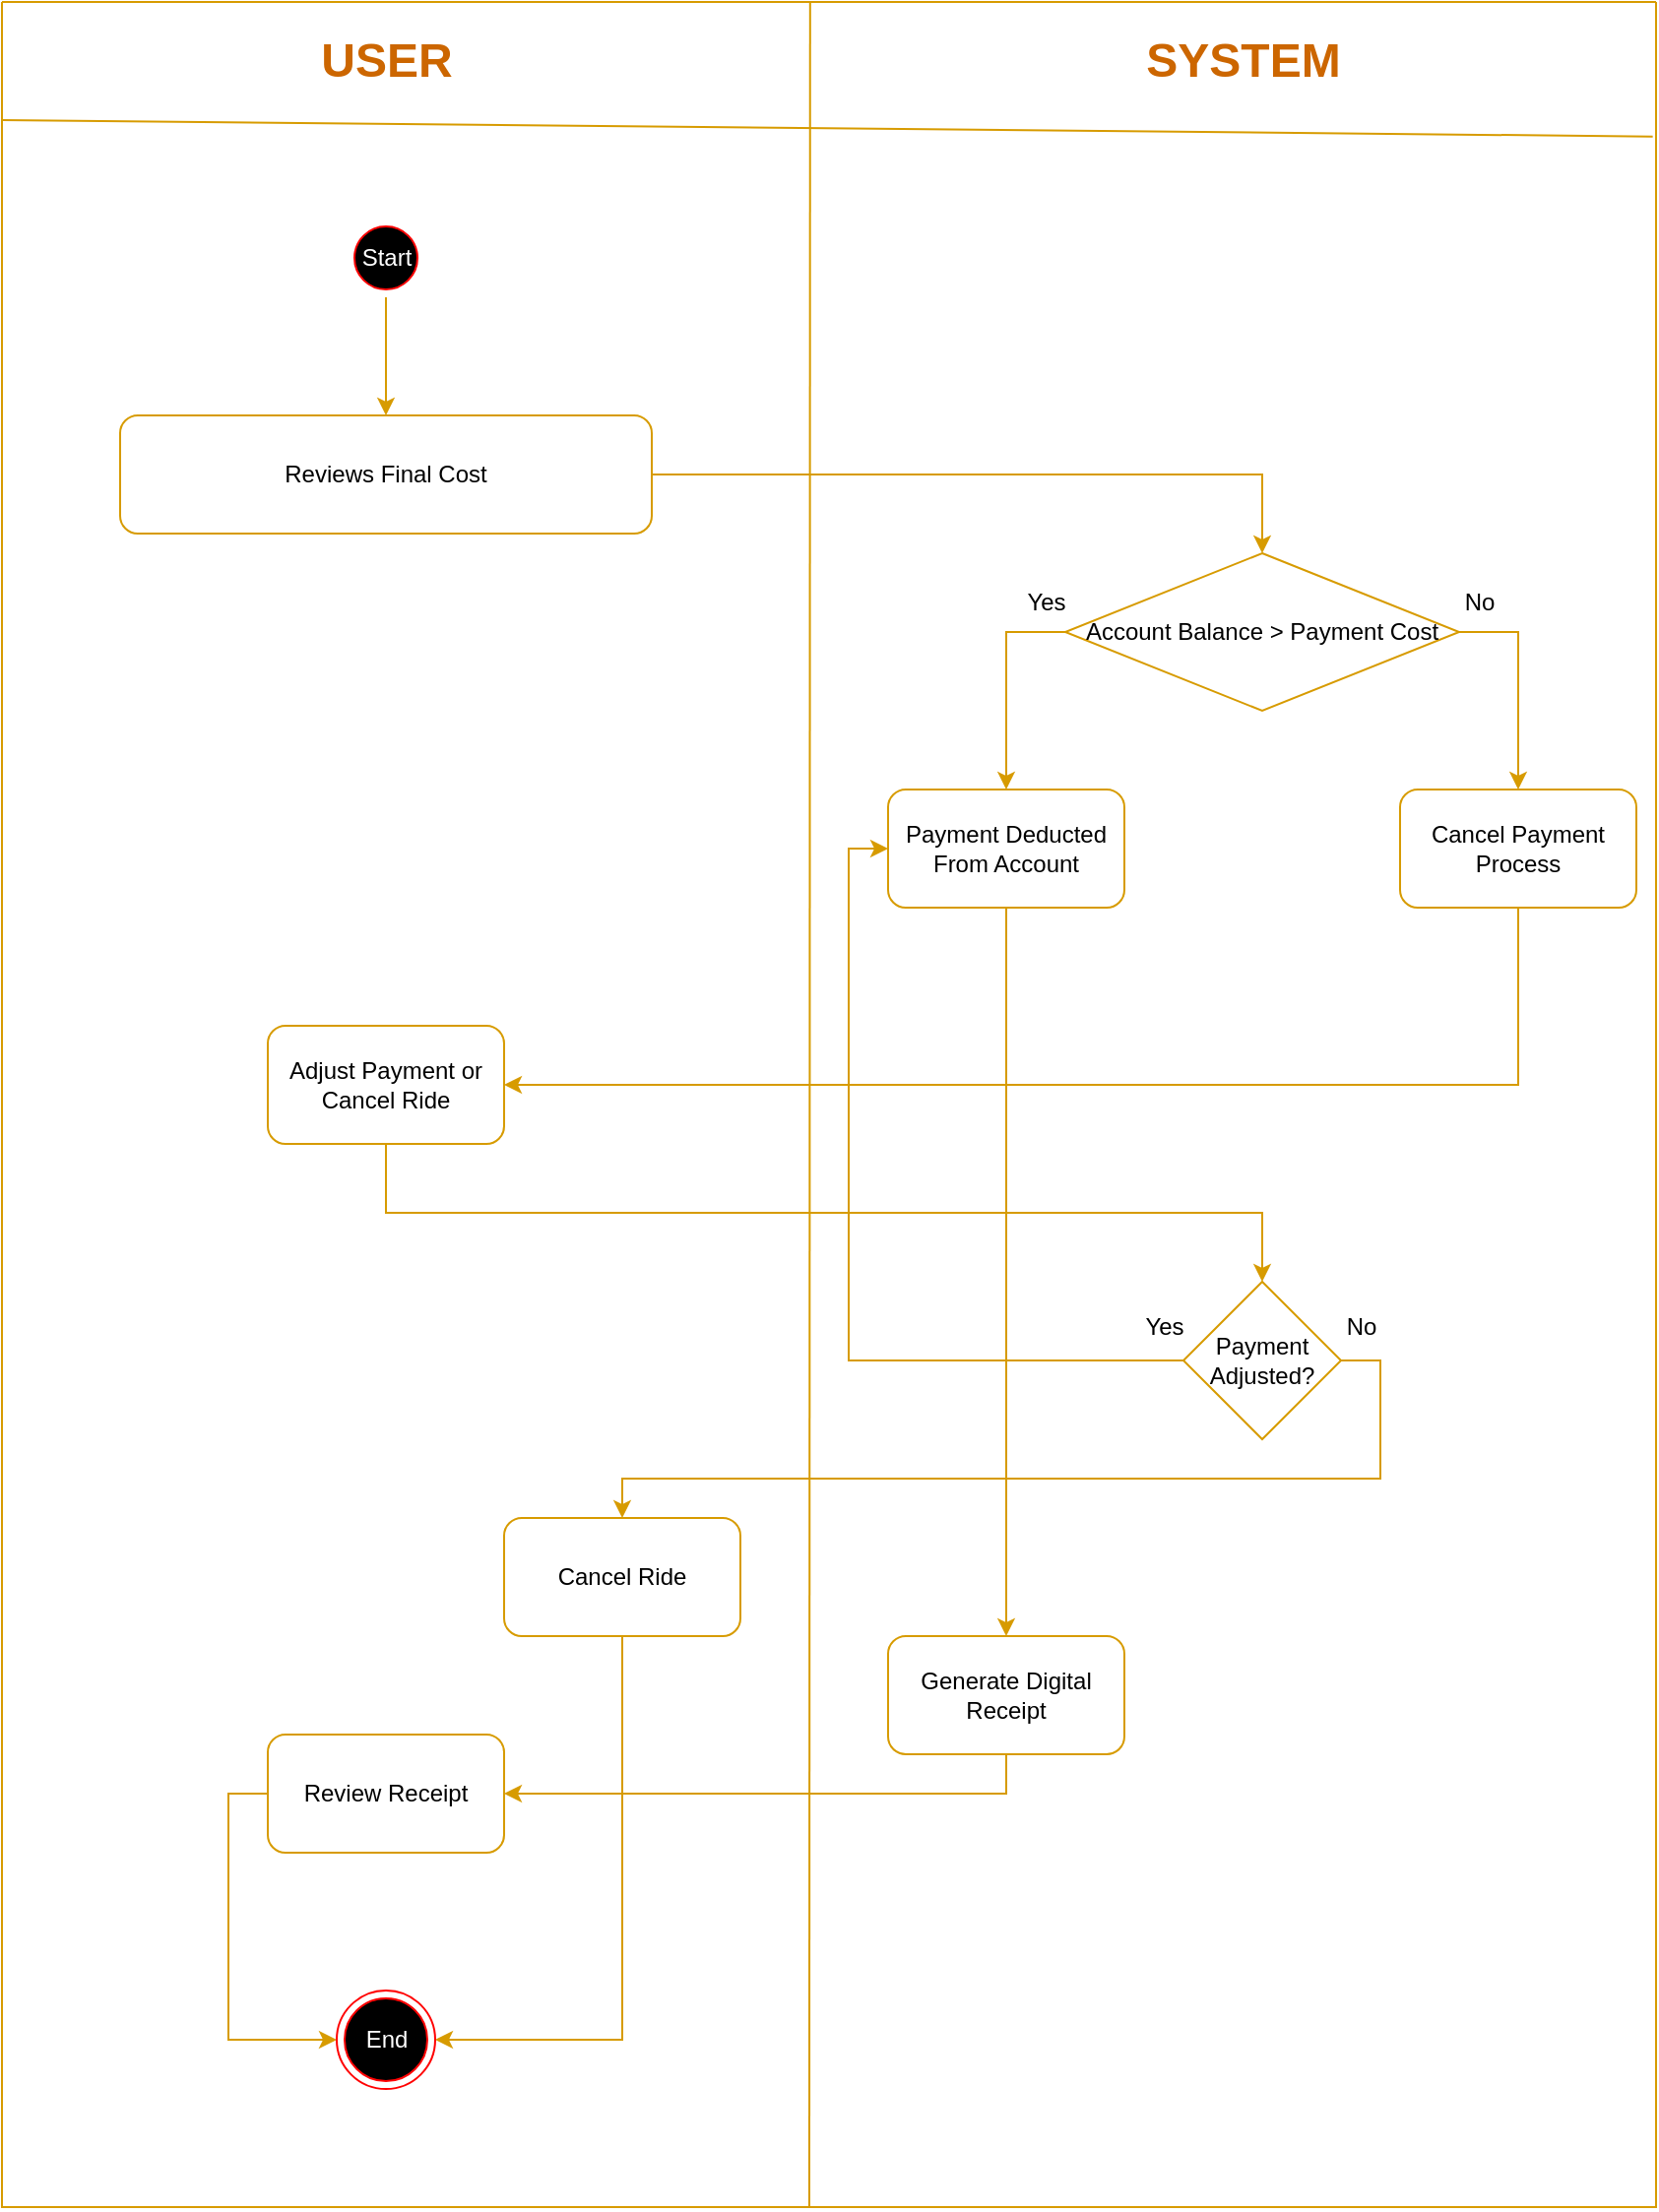 <mxfile version="24.4.2" type="device">
  <diagram name="Page-1" id="q6DOjfeWonW5bEm2kUst">
    <mxGraphModel dx="2276" dy="2964" grid="1" gridSize="10" guides="1" tooltips="1" connect="1" arrows="1" fold="1" page="1" pageScale="1" pageWidth="850" pageHeight="1100" math="0" shadow="0">
      <root>
        <mxCell id="0" />
        <mxCell id="1" parent="0" />
        <mxCell id="icFl-86HTekZdITH0GXG-3" value="" style="swimlane;startSize=0;fillColor=#FFE6CC;strokeColor=#d79b00;" vertex="1" parent="1">
          <mxGeometry x="-50" y="-1160" width="840" height="1120" as="geometry" />
        </mxCell>
        <mxCell id="icFl-86HTekZdITH0GXG-8" value="" style="endArrow=none;html=1;rounded=0;entryX=0.998;entryY=0.061;entryDx=0;entryDy=0;entryPerimeter=0;fillColor=#ffe6cc;strokeColor=#d79b00;" edge="1" parent="icFl-86HTekZdITH0GXG-3" target="icFl-86HTekZdITH0GXG-3">
          <mxGeometry width="50" height="50" relative="1" as="geometry">
            <mxPoint y="60" as="sourcePoint" />
            <mxPoint x="50" y="10" as="targetPoint" />
          </mxGeometry>
        </mxCell>
        <mxCell id="icFl-86HTekZdITH0GXG-9" value="&lt;b&gt;&lt;font color=&quot;#cc6600&quot; style=&quot;font-size: 24px;&quot;&gt;USER&lt;/font&gt;&lt;/b&gt;" style="text;html=1;align=center;verticalAlign=middle;resizable=0;points=[];autosize=1;strokeColor=none;fillColor=none;" vertex="1" parent="icFl-86HTekZdITH0GXG-3">
          <mxGeometry x="150" y="10" width="90" height="40" as="geometry" />
        </mxCell>
        <mxCell id="icFl-86HTekZdITH0GXG-10" value="&lt;b&gt;&lt;font color=&quot;#cc6600&quot; style=&quot;font-size: 24px;&quot;&gt;SYSTEM&lt;/font&gt;&lt;/b&gt;" style="text;html=1;align=center;verticalAlign=middle;resizable=0;points=[];autosize=1;strokeColor=none;fillColor=none;" vertex="1" parent="icFl-86HTekZdITH0GXG-3">
          <mxGeometry x="570" y="10" width="120" height="40" as="geometry" />
        </mxCell>
        <mxCell id="icFl-86HTekZdITH0GXG-14" style="edgeStyle=none;rounded=0;orthogonalLoop=1;jettySize=auto;html=1;exitX=0.5;exitY=1;exitDx=0;exitDy=0;entryX=0.5;entryY=0;entryDx=0;entryDy=0;fillColor=#ffe6cc;strokeColor=#d79b00;" edge="1" parent="icFl-86HTekZdITH0GXG-3" source="icFl-86HTekZdITH0GXG-11" target="icFl-86HTekZdITH0GXG-13">
          <mxGeometry relative="1" as="geometry" />
        </mxCell>
        <mxCell id="icFl-86HTekZdITH0GXG-11" value="&lt;font color=&quot;#ffffff&quot;&gt;Start&lt;/font&gt;" style="ellipse;html=1;shape=startState;fillColor=#000000;strokeColor=#ff0000;" vertex="1" parent="icFl-86HTekZdITH0GXG-3">
          <mxGeometry x="175" y="110" width="40" height="40" as="geometry" />
        </mxCell>
        <mxCell id="icFl-86HTekZdITH0GXG-17" style="edgeStyle=orthogonalEdgeStyle;rounded=0;orthogonalLoop=1;jettySize=auto;html=1;exitX=1;exitY=0.5;exitDx=0;exitDy=0;entryX=0.5;entryY=0;entryDx=0;entryDy=0;fillColor=#ffe6cc;strokeColor=#d79b00;" edge="1" parent="icFl-86HTekZdITH0GXG-3" source="icFl-86HTekZdITH0GXG-13" target="icFl-86HTekZdITH0GXG-15">
          <mxGeometry relative="1" as="geometry" />
        </mxCell>
        <mxCell id="icFl-86HTekZdITH0GXG-13" value="Reviews Final Cost" style="rounded=1;whiteSpace=wrap;html=1;fillColor=none;strokeColor=#d79b00;" vertex="1" parent="icFl-86HTekZdITH0GXG-3">
          <mxGeometry x="60" y="210" width="270" height="60" as="geometry" />
        </mxCell>
        <mxCell id="icFl-86HTekZdITH0GXG-20" style="edgeStyle=orthogonalEdgeStyle;rounded=0;orthogonalLoop=1;jettySize=auto;html=1;exitX=1;exitY=0.5;exitDx=0;exitDy=0;entryX=0.5;entryY=0;entryDx=0;entryDy=0;fillColor=#ffe6cc;strokeColor=#d79b00;" edge="1" parent="icFl-86HTekZdITH0GXG-3" source="icFl-86HTekZdITH0GXG-15" target="icFl-86HTekZdITH0GXG-19">
          <mxGeometry relative="1" as="geometry" />
        </mxCell>
        <mxCell id="icFl-86HTekZdITH0GXG-21" style="edgeStyle=orthogonalEdgeStyle;rounded=0;orthogonalLoop=1;jettySize=auto;html=1;exitX=0;exitY=0.5;exitDx=0;exitDy=0;entryX=0.5;entryY=0;entryDx=0;entryDy=0;fillColor=#ffe6cc;strokeColor=#d79b00;" edge="1" parent="icFl-86HTekZdITH0GXG-3" source="icFl-86HTekZdITH0GXG-15" target="icFl-86HTekZdITH0GXG-18">
          <mxGeometry relative="1" as="geometry" />
        </mxCell>
        <mxCell id="icFl-86HTekZdITH0GXG-15" value="Account Balance &amp;gt; Payment Cost" style="rhombus;whiteSpace=wrap;html=1;fillColor=none;strokeColor=#d79b00;" vertex="1" parent="icFl-86HTekZdITH0GXG-3">
          <mxGeometry x="540" y="280" width="200" height="80" as="geometry" />
        </mxCell>
        <mxCell id="icFl-86HTekZdITH0GXG-37" style="edgeStyle=orthogonalEdgeStyle;rounded=0;orthogonalLoop=1;jettySize=auto;html=1;exitX=0.5;exitY=1;exitDx=0;exitDy=0;entryX=0.5;entryY=0;entryDx=0;entryDy=0;fillColor=#ffe6cc;strokeColor=#d79b00;" edge="1" parent="icFl-86HTekZdITH0GXG-3" source="icFl-86HTekZdITH0GXG-18" target="icFl-86HTekZdITH0GXG-36">
          <mxGeometry relative="1" as="geometry" />
        </mxCell>
        <mxCell id="icFl-86HTekZdITH0GXG-18" value="Payment Deducted From Account" style="rounded=1;whiteSpace=wrap;html=1;fillColor=none;strokeColor=#d79b00;" vertex="1" parent="icFl-86HTekZdITH0GXG-3">
          <mxGeometry x="450" y="400" width="120" height="60" as="geometry" />
        </mxCell>
        <mxCell id="icFl-86HTekZdITH0GXG-25" style="edgeStyle=orthogonalEdgeStyle;rounded=0;orthogonalLoop=1;jettySize=auto;html=1;exitX=0.5;exitY=1;exitDx=0;exitDy=0;entryX=1;entryY=0.5;entryDx=0;entryDy=0;fillColor=#ffe6cc;strokeColor=#d79b00;" edge="1" parent="icFl-86HTekZdITH0GXG-3" source="icFl-86HTekZdITH0GXG-19" target="icFl-86HTekZdITH0GXG-24">
          <mxGeometry relative="1" as="geometry" />
        </mxCell>
        <mxCell id="icFl-86HTekZdITH0GXG-19" value="Cancel Payment Process" style="rounded=1;whiteSpace=wrap;html=1;fillColor=none;strokeColor=#d79b00;" vertex="1" parent="icFl-86HTekZdITH0GXG-3">
          <mxGeometry x="710" y="400" width="120" height="60" as="geometry" />
        </mxCell>
        <mxCell id="icFl-86HTekZdITH0GXG-22" value="Yes" style="text;html=1;align=center;verticalAlign=middle;resizable=0;points=[];autosize=1;strokeColor=none;fillColor=none;" vertex="1" parent="icFl-86HTekZdITH0GXG-3">
          <mxGeometry x="510" y="290" width="40" height="30" as="geometry" />
        </mxCell>
        <mxCell id="icFl-86HTekZdITH0GXG-23" value="No" style="text;html=1;align=center;verticalAlign=middle;resizable=0;points=[];autosize=1;strokeColor=none;fillColor=none;" vertex="1" parent="icFl-86HTekZdITH0GXG-3">
          <mxGeometry x="730" y="290" width="40" height="30" as="geometry" />
        </mxCell>
        <mxCell id="icFl-86HTekZdITH0GXG-28" style="edgeStyle=orthogonalEdgeStyle;rounded=0;orthogonalLoop=1;jettySize=auto;html=1;exitX=0.5;exitY=1;exitDx=0;exitDy=0;entryX=0.5;entryY=0;entryDx=0;entryDy=0;fillColor=#ffe6cc;strokeColor=#d79b00;" edge="1" parent="icFl-86HTekZdITH0GXG-3" source="icFl-86HTekZdITH0GXG-24" target="icFl-86HTekZdITH0GXG-27">
          <mxGeometry relative="1" as="geometry" />
        </mxCell>
        <mxCell id="icFl-86HTekZdITH0GXG-24" value="Adjust Payment or Cancel Ride" style="rounded=1;whiteSpace=wrap;html=1;fillColor=none;strokeColor=#d79b00;" vertex="1" parent="icFl-86HTekZdITH0GXG-3">
          <mxGeometry x="135" y="520" width="120" height="60" as="geometry" />
        </mxCell>
        <mxCell id="icFl-86HTekZdITH0GXG-33" style="edgeStyle=orthogonalEdgeStyle;rounded=0;orthogonalLoop=1;jettySize=auto;html=1;exitX=1;exitY=0.5;exitDx=0;exitDy=0;entryX=0.5;entryY=0;entryDx=0;entryDy=0;fillColor=#ffe6cc;strokeColor=#d79b00;" edge="1" parent="icFl-86HTekZdITH0GXG-3" source="icFl-86HTekZdITH0GXG-27" target="icFl-86HTekZdITH0GXG-30">
          <mxGeometry relative="1" as="geometry" />
        </mxCell>
        <mxCell id="icFl-86HTekZdITH0GXG-35" style="edgeStyle=orthogonalEdgeStyle;rounded=0;orthogonalLoop=1;jettySize=auto;html=1;exitX=0;exitY=0.5;exitDx=0;exitDy=0;entryX=0;entryY=0.5;entryDx=0;entryDy=0;fillColor=#ffe6cc;strokeColor=#d79b00;" edge="1" parent="icFl-86HTekZdITH0GXG-3" source="icFl-86HTekZdITH0GXG-27" target="icFl-86HTekZdITH0GXG-18">
          <mxGeometry relative="1" as="geometry" />
        </mxCell>
        <mxCell id="icFl-86HTekZdITH0GXG-27" value="Payment Adjusted?" style="rhombus;whiteSpace=wrap;html=1;fillColor=none;strokeColor=#d79b00;" vertex="1" parent="icFl-86HTekZdITH0GXG-3">
          <mxGeometry x="600" y="650" width="80" height="80" as="geometry" />
        </mxCell>
        <mxCell id="icFl-86HTekZdITH0GXG-42" style="edgeStyle=orthogonalEdgeStyle;rounded=0;orthogonalLoop=1;jettySize=auto;html=1;exitX=0.5;exitY=1;exitDx=0;exitDy=0;entryX=1;entryY=0.5;entryDx=0;entryDy=0;fillColor=#ffe6cc;strokeColor=#d79b00;" edge="1" parent="icFl-86HTekZdITH0GXG-3" source="icFl-86HTekZdITH0GXG-30" target="icFl-86HTekZdITH0GXG-40">
          <mxGeometry relative="1" as="geometry" />
        </mxCell>
        <mxCell id="icFl-86HTekZdITH0GXG-30" value="Cancel Ride" style="rounded=1;whiteSpace=wrap;html=1;fillColor=none;strokeColor=#d79b00;" vertex="1" parent="icFl-86HTekZdITH0GXG-3">
          <mxGeometry x="255" y="770" width="120" height="60" as="geometry" />
        </mxCell>
        <mxCell id="icFl-86HTekZdITH0GXG-39" style="edgeStyle=orthogonalEdgeStyle;rounded=0;orthogonalLoop=1;jettySize=auto;html=1;exitX=0.5;exitY=1;exitDx=0;exitDy=0;entryX=1;entryY=0.5;entryDx=0;entryDy=0;fillColor=#ffe6cc;strokeColor=#d79b00;" edge="1" parent="icFl-86HTekZdITH0GXG-3" source="icFl-86HTekZdITH0GXG-36" target="icFl-86HTekZdITH0GXG-38">
          <mxGeometry relative="1" as="geometry" />
        </mxCell>
        <mxCell id="icFl-86HTekZdITH0GXG-36" value="Generate Digital Receipt" style="rounded=1;whiteSpace=wrap;html=1;fillColor=none;strokeColor=#d79b00;" vertex="1" parent="icFl-86HTekZdITH0GXG-3">
          <mxGeometry x="450" y="830" width="120" height="60" as="geometry" />
        </mxCell>
        <mxCell id="icFl-86HTekZdITH0GXG-32" value="Yes" style="text;html=1;align=center;verticalAlign=middle;resizable=0;points=[];autosize=1;strokeColor=none;fillColor=none;" vertex="1" parent="icFl-86HTekZdITH0GXG-3">
          <mxGeometry x="570" y="658" width="40" height="30" as="geometry" />
        </mxCell>
        <mxCell id="icFl-86HTekZdITH0GXG-34" value="No" style="text;html=1;align=center;verticalAlign=middle;resizable=0;points=[];autosize=1;strokeColor=none;fillColor=none;" vertex="1" parent="icFl-86HTekZdITH0GXG-3">
          <mxGeometry x="670" y="658" width="40" height="30" as="geometry" />
        </mxCell>
        <mxCell id="icFl-86HTekZdITH0GXG-44" style="edgeStyle=orthogonalEdgeStyle;rounded=0;orthogonalLoop=1;jettySize=auto;html=1;exitX=0;exitY=0.5;exitDx=0;exitDy=0;entryX=0;entryY=0.5;entryDx=0;entryDy=0;fillColor=#ffe6cc;strokeColor=#d79b00;" edge="1" parent="icFl-86HTekZdITH0GXG-3" source="icFl-86HTekZdITH0GXG-38" target="icFl-86HTekZdITH0GXG-40">
          <mxGeometry relative="1" as="geometry" />
        </mxCell>
        <mxCell id="icFl-86HTekZdITH0GXG-38" value="Review Receipt" style="rounded=1;whiteSpace=wrap;html=1;fillColor=none;strokeColor=#d79b00;" vertex="1" parent="icFl-86HTekZdITH0GXG-3">
          <mxGeometry x="135" y="880" width="120" height="60" as="geometry" />
        </mxCell>
        <mxCell id="icFl-86HTekZdITH0GXG-40" value="&lt;font color=&quot;#ffffff&quot;&gt;End&lt;/font&gt;" style="ellipse;html=1;shape=endState;fillColor=#000000;strokeColor=#ff0000;" vertex="1" parent="icFl-86HTekZdITH0GXG-3">
          <mxGeometry x="170" y="1010" width="50" height="50" as="geometry" />
        </mxCell>
        <mxCell id="icFl-86HTekZdITH0GXG-43" value="" style="endArrow=none;html=1;rounded=0;exitX=0.44;exitY=1;exitDx=0;exitDy=0;exitPerimeter=0;fillColor=#ffe6cc;strokeColor=#d79b00;" edge="1" parent="icFl-86HTekZdITH0GXG-3">
          <mxGeometry width="50" height="50" relative="1" as="geometry">
            <mxPoint x="410.0" y="1120" as="sourcePoint" />
            <mxPoint x="410.4" as="targetPoint" />
          </mxGeometry>
        </mxCell>
      </root>
    </mxGraphModel>
  </diagram>
</mxfile>
